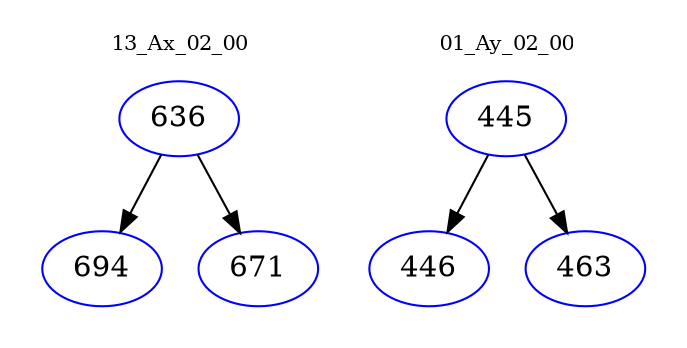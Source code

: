 digraph{
subgraph cluster_0 {
color = white
label = "13_Ax_02_00";
fontsize=10;
T0_636 [label="636", color="blue"]
T0_636 -> T0_694 [color="black"]
T0_694 [label="694", color="blue"]
T0_636 -> T0_671 [color="black"]
T0_671 [label="671", color="blue"]
}
subgraph cluster_1 {
color = white
label = "01_Ay_02_00";
fontsize=10;
T1_445 [label="445", color="blue"]
T1_445 -> T1_446 [color="black"]
T1_446 [label="446", color="blue"]
T1_445 -> T1_463 [color="black"]
T1_463 [label="463", color="blue"]
}
}
